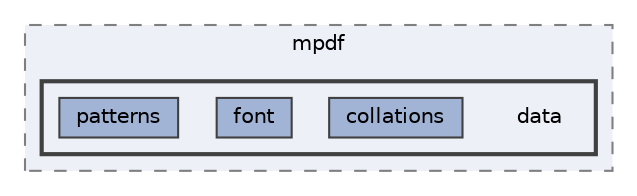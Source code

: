 digraph "plugins/learndash-certificate-builder/vendor/mpdf/mpdf/data"
{
 // LATEX_PDF_SIZE
  bgcolor="transparent";
  edge [fontname=Helvetica,fontsize=10,labelfontname=Helvetica,labelfontsize=10];
  node [fontname=Helvetica,fontsize=10,shape=box,height=0.2,width=0.4];
  compound=true
  subgraph clusterdir_2b19fbd2caa11bcae5e76a05d44ac726 {
    graph [ bgcolor="#edf0f7", pencolor="grey50", label="mpdf", fontname=Helvetica,fontsize=10 style="filled,dashed", URL="dir_2b19fbd2caa11bcae5e76a05d44ac726.html",tooltip=""]
  subgraph clusterdir_f47da4642b05964f3fa9834d975c133d {
    graph [ bgcolor="#edf0f7", pencolor="grey25", label="", fontname=Helvetica,fontsize=10 style="filled,bold", URL="dir_f47da4642b05964f3fa9834d975c133d.html",tooltip=""]
    dir_f47da4642b05964f3fa9834d975c133d [shape=plaintext, label="data"];
  dir_ea905336f165e7236543fa3d3697e554 [label="collations", fillcolor="#a2b4d6", color="grey25", style="filled", URL="dir_ea905336f165e7236543fa3d3697e554.html",tooltip=""];
  dir_dd46bab04f3d24db350a9c95ce1d4b68 [label="font", fillcolor="#a2b4d6", color="grey25", style="filled", URL="dir_dd46bab04f3d24db350a9c95ce1d4b68.html",tooltip=""];
  dir_a46c9141c94ac1fbe8e9f4e1a353cafa [label="patterns", fillcolor="#a2b4d6", color="grey25", style="filled", URL="dir_a46c9141c94ac1fbe8e9f4e1a353cafa.html",tooltip=""];
  }
  }
}
